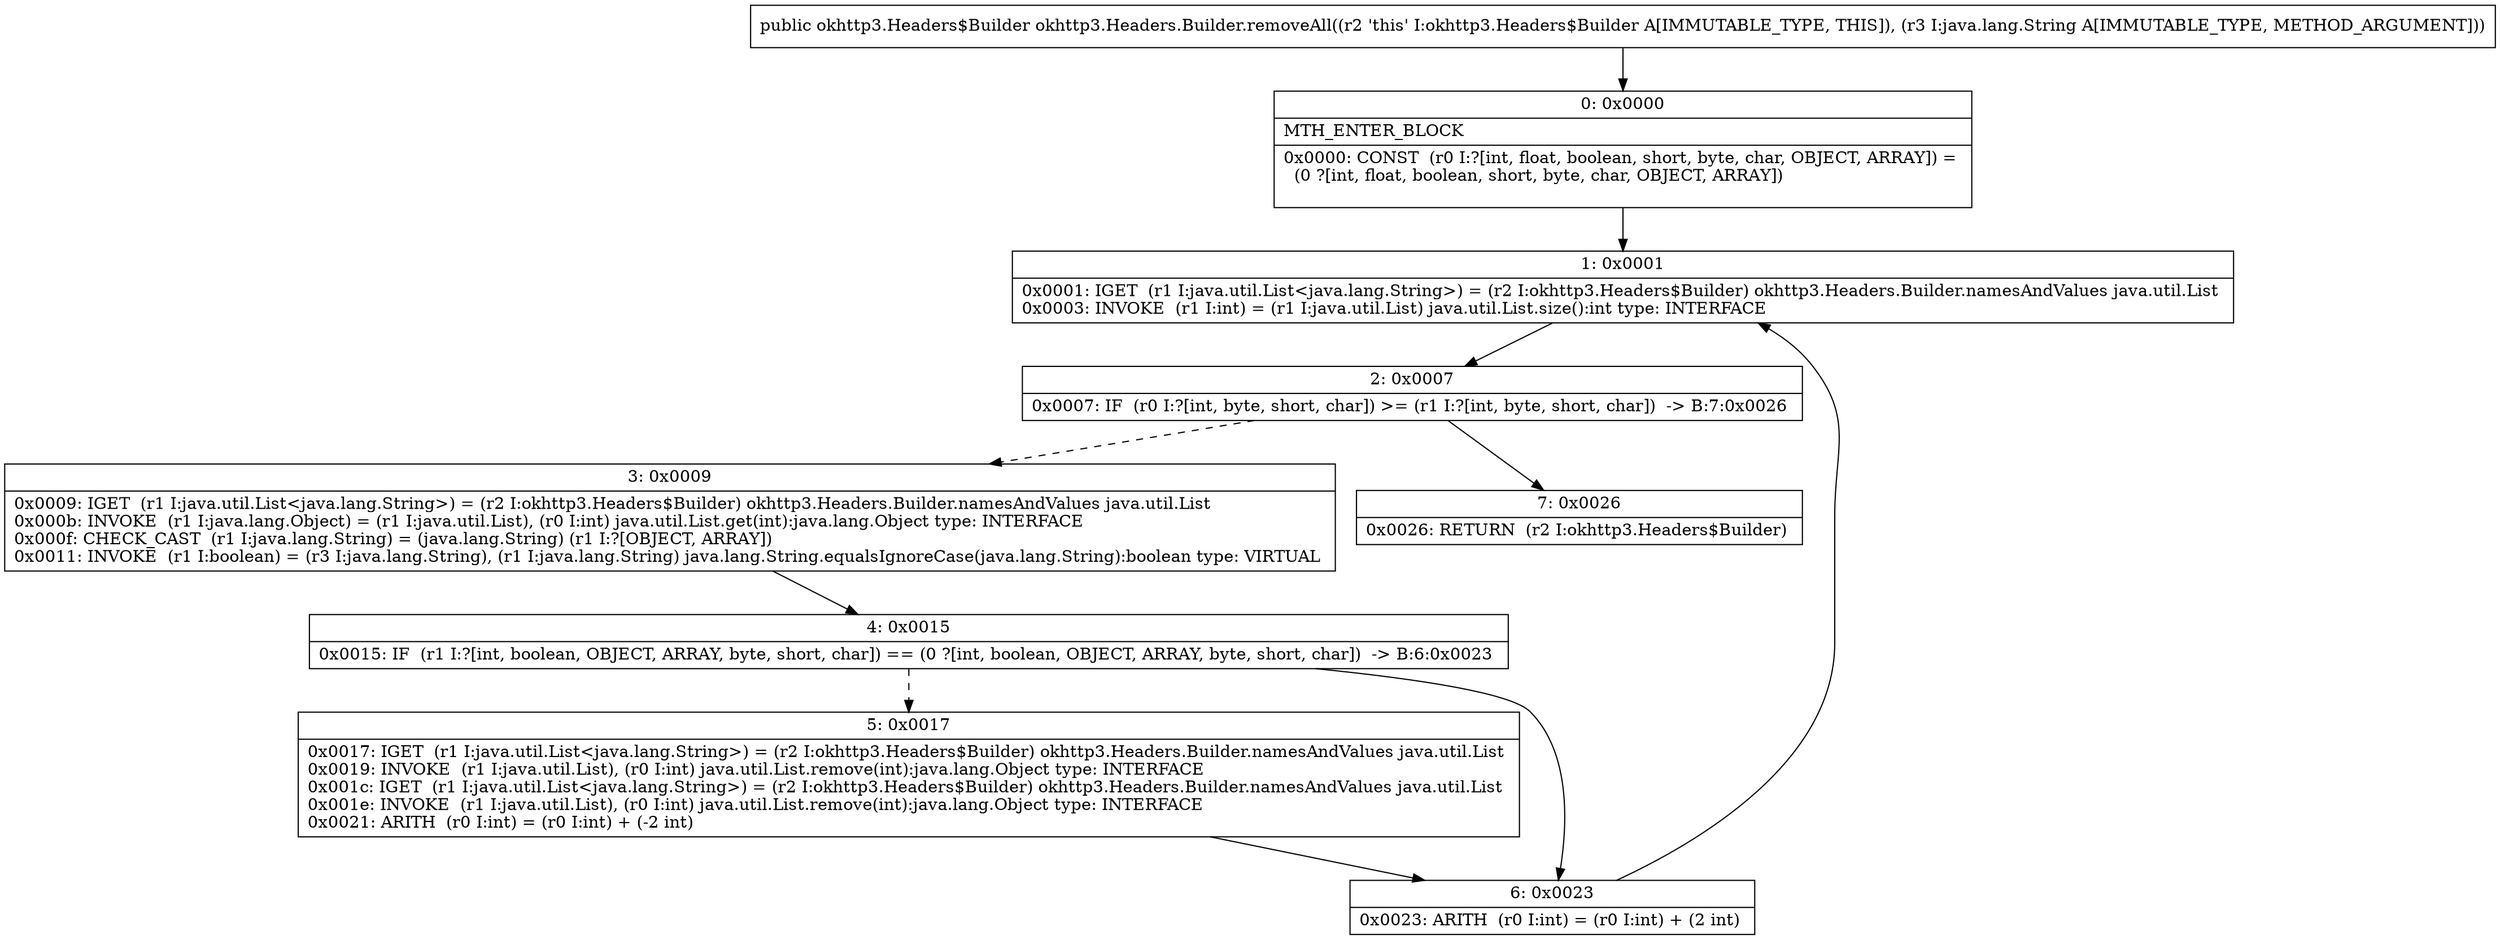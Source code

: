 digraph "CFG forokhttp3.Headers.Builder.removeAll(Ljava\/lang\/String;)Lokhttp3\/Headers$Builder;" {
Node_0 [shape=record,label="{0\:\ 0x0000|MTH_ENTER_BLOCK\l|0x0000: CONST  (r0 I:?[int, float, boolean, short, byte, char, OBJECT, ARRAY]) = \l  (0 ?[int, float, boolean, short, byte, char, OBJECT, ARRAY])\l \l}"];
Node_1 [shape=record,label="{1\:\ 0x0001|0x0001: IGET  (r1 I:java.util.List\<java.lang.String\>) = (r2 I:okhttp3.Headers$Builder) okhttp3.Headers.Builder.namesAndValues java.util.List \l0x0003: INVOKE  (r1 I:int) = (r1 I:java.util.List) java.util.List.size():int type: INTERFACE \l}"];
Node_2 [shape=record,label="{2\:\ 0x0007|0x0007: IF  (r0 I:?[int, byte, short, char]) \>= (r1 I:?[int, byte, short, char])  \-\> B:7:0x0026 \l}"];
Node_3 [shape=record,label="{3\:\ 0x0009|0x0009: IGET  (r1 I:java.util.List\<java.lang.String\>) = (r2 I:okhttp3.Headers$Builder) okhttp3.Headers.Builder.namesAndValues java.util.List \l0x000b: INVOKE  (r1 I:java.lang.Object) = (r1 I:java.util.List), (r0 I:int) java.util.List.get(int):java.lang.Object type: INTERFACE \l0x000f: CHECK_CAST  (r1 I:java.lang.String) = (java.lang.String) (r1 I:?[OBJECT, ARRAY]) \l0x0011: INVOKE  (r1 I:boolean) = (r3 I:java.lang.String), (r1 I:java.lang.String) java.lang.String.equalsIgnoreCase(java.lang.String):boolean type: VIRTUAL \l}"];
Node_4 [shape=record,label="{4\:\ 0x0015|0x0015: IF  (r1 I:?[int, boolean, OBJECT, ARRAY, byte, short, char]) == (0 ?[int, boolean, OBJECT, ARRAY, byte, short, char])  \-\> B:6:0x0023 \l}"];
Node_5 [shape=record,label="{5\:\ 0x0017|0x0017: IGET  (r1 I:java.util.List\<java.lang.String\>) = (r2 I:okhttp3.Headers$Builder) okhttp3.Headers.Builder.namesAndValues java.util.List \l0x0019: INVOKE  (r1 I:java.util.List), (r0 I:int) java.util.List.remove(int):java.lang.Object type: INTERFACE \l0x001c: IGET  (r1 I:java.util.List\<java.lang.String\>) = (r2 I:okhttp3.Headers$Builder) okhttp3.Headers.Builder.namesAndValues java.util.List \l0x001e: INVOKE  (r1 I:java.util.List), (r0 I:int) java.util.List.remove(int):java.lang.Object type: INTERFACE \l0x0021: ARITH  (r0 I:int) = (r0 I:int) + (\-2 int) \l}"];
Node_6 [shape=record,label="{6\:\ 0x0023|0x0023: ARITH  (r0 I:int) = (r0 I:int) + (2 int) \l}"];
Node_7 [shape=record,label="{7\:\ 0x0026|0x0026: RETURN  (r2 I:okhttp3.Headers$Builder) \l}"];
MethodNode[shape=record,label="{public okhttp3.Headers$Builder okhttp3.Headers.Builder.removeAll((r2 'this' I:okhttp3.Headers$Builder A[IMMUTABLE_TYPE, THIS]), (r3 I:java.lang.String A[IMMUTABLE_TYPE, METHOD_ARGUMENT])) }"];
MethodNode -> Node_0;
Node_0 -> Node_1;
Node_1 -> Node_2;
Node_2 -> Node_3[style=dashed];
Node_2 -> Node_7;
Node_3 -> Node_4;
Node_4 -> Node_5[style=dashed];
Node_4 -> Node_6;
Node_5 -> Node_6;
Node_6 -> Node_1;
}

